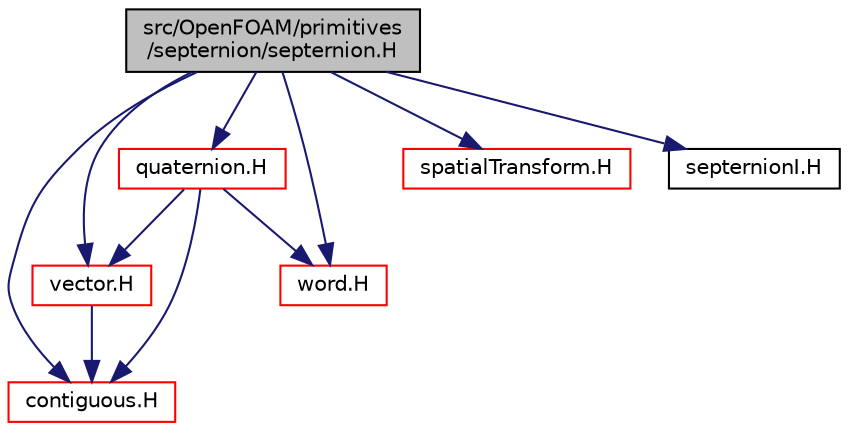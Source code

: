 digraph "src/OpenFOAM/primitives/septernion/septernion.H"
{
  bgcolor="transparent";
  edge [fontname="Helvetica",fontsize="10",labelfontname="Helvetica",labelfontsize="10"];
  node [fontname="Helvetica",fontsize="10",shape=record];
  Node0 [label="src/OpenFOAM/primitives\l/septernion/septernion.H",height=0.2,width=0.4,color="black", fillcolor="grey75", style="filled", fontcolor="black"];
  Node0 -> Node1 [color="midnightblue",fontsize="10",style="solid",fontname="Helvetica"];
  Node1 [label="vector.H",height=0.2,width=0.4,color="red",URL="$a13694.html"];
  Node1 -> Node56 [color="midnightblue",fontsize="10",style="solid",fontname="Helvetica"];
  Node56 [label="contiguous.H",height=0.2,width=0.4,color="red",URL="$a12953.html",tooltip="Template function to specify if the data of a type are contiguous. "];
  Node0 -> Node57 [color="midnightblue",fontsize="10",style="solid",fontname="Helvetica"];
  Node57 [label="quaternion.H",height=0.2,width=0.4,color="red",URL="$a13238.html"];
  Node57 -> Node1 [color="midnightblue",fontsize="10",style="solid",fontname="Helvetica"];
  Node57 -> Node11 [color="midnightblue",fontsize="10",style="solid",fontname="Helvetica"];
  Node11 [label="word.H",height=0.2,width=0.4,color="red",URL="$a13514.html"];
  Node57 -> Node56 [color="midnightblue",fontsize="10",style="solid",fontname="Helvetica"];
  Node0 -> Node71 [color="midnightblue",fontsize="10",style="solid",fontname="Helvetica"];
  Node71 [label="spatialTransform.H",height=0.2,width=0.4,color="red",URL="$a13382.html"];
  Node0 -> Node11 [color="midnightblue",fontsize="10",style="solid",fontname="Helvetica"];
  Node0 -> Node56 [color="midnightblue",fontsize="10",style="solid",fontname="Helvetica"];
  Node0 -> Node81 [color="midnightblue",fontsize="10",style="solid",fontname="Helvetica"];
  Node81 [label="septernionI.H",height=0.2,width=0.4,color="black",URL="$a13349.html"];
}
